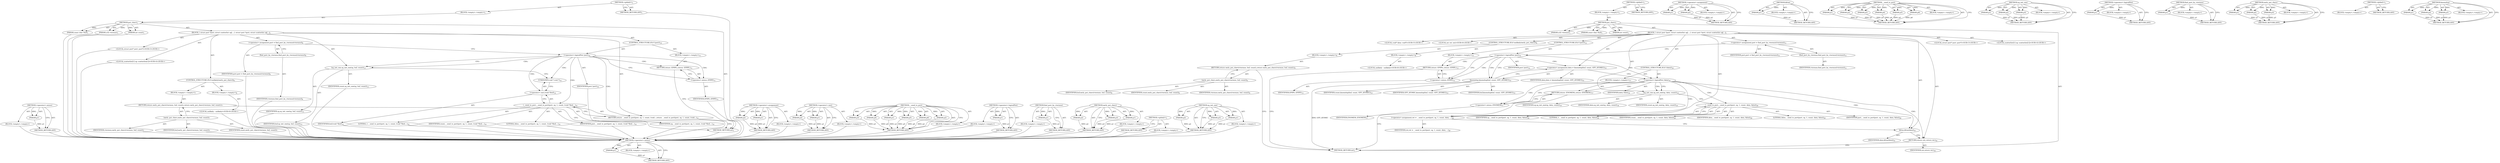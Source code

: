 digraph "kmemdup" {
vulnerable_97 [label=<(METHOD,&lt;operator&gt;.minus)>];
vulnerable_98 [label=<(PARAM,p1)>];
vulnerable_99 [label=<(BLOCK,&lt;empty&gt;,&lt;empty&gt;)>];
vulnerable_100 [label=<(METHOD_RETURN,ANY)>];
vulnerable_6 [label=<(METHOD,&lt;global&gt;)<SUB>1</SUB>>];
vulnerable_7 [label=<(BLOCK,&lt;empty&gt;,&lt;empty&gt;)<SUB>1</SUB>>];
vulnerable_8 [label=<(METHOD,put_chars)<SUB>1</SUB>>];
vulnerable_9 [label=<(PARAM,u32 vtermno)<SUB>1</SUB>>];
vulnerable_10 [label=<(PARAM,const char *buf)<SUB>1</SUB>>];
vulnerable_11 [label=<(PARAM,int count)<SUB>1</SUB>>];
vulnerable_12 [label=<(BLOCK,{
 	struct port *port;
 	struct scatterlist sg[...,{
 	struct port *port;
 	struct scatterlist sg[...)<SUB>2</SUB>>];
vulnerable_13 [label="<(LOCAL,struct port* port: port*)<SUB>3</SUB>>"];
vulnerable_14 [label="<(LOCAL,scatterlist[1] sg: scatterlist[1])<SUB>4</SUB>>"];
vulnerable_15 [label=<(CONTROL_STRUCTURE,IF,if (unlikely(early_put_chars)))<SUB>6</SUB>>];
vulnerable_16 [label=<(BLOCK,&lt;empty&gt;,&lt;empty&gt;)<SUB>6</SUB>>];
vulnerable_17 [label="<(LOCAL,unlikely : unlikely)<SUB>6</SUB>>"];
vulnerable_18 [label=<(BLOCK,&lt;empty&gt;,&lt;empty&gt;)<SUB>7</SUB>>];
vulnerable_19 [label=<(RETURN,return early_put_chars(vtermno, buf, count);,return early_put_chars(vtermno, buf, count);)<SUB>7</SUB>>];
vulnerable_20 [label=<(early_put_chars,early_put_chars(vtermno, buf, count))<SUB>7</SUB>>];
vulnerable_21 [label=<(IDENTIFIER,vtermno,early_put_chars(vtermno, buf, count))<SUB>7</SUB>>];
vulnerable_22 [label=<(IDENTIFIER,buf,early_put_chars(vtermno, buf, count))<SUB>7</SUB>>];
vulnerable_23 [label=<(IDENTIFIER,count,early_put_chars(vtermno, buf, count))<SUB>7</SUB>>];
vulnerable_24 [label=<(&lt;operator&gt;.assignment,port = find_port_by_vtermno(vtermno))<SUB>9</SUB>>];
vulnerable_25 [label=<(IDENTIFIER,port,port = find_port_by_vtermno(vtermno))<SUB>9</SUB>>];
vulnerable_26 [label=<(find_port_by_vtermno,find_port_by_vtermno(vtermno))<SUB>9</SUB>>];
vulnerable_27 [label=<(IDENTIFIER,vtermno,find_port_by_vtermno(vtermno))<SUB>9</SUB>>];
vulnerable_28 [label=<(CONTROL_STRUCTURE,IF,if (!port))<SUB>10</SUB>>];
vulnerable_29 [label=<(&lt;operator&gt;.logicalNot,!port)<SUB>10</SUB>>];
vulnerable_30 [label=<(IDENTIFIER,port,!port)<SUB>10</SUB>>];
vulnerable_31 [label=<(BLOCK,&lt;empty&gt;,&lt;empty&gt;)<SUB>11</SUB>>];
vulnerable_32 [label=<(RETURN,return -EPIPE;,return -EPIPE;)<SUB>11</SUB>>];
vulnerable_33 [label=<(&lt;operator&gt;.minus,-EPIPE)<SUB>11</SUB>>];
vulnerable_34 [label=<(IDENTIFIER,EPIPE,-EPIPE)<SUB>11</SUB>>];
vulnerable_35 [label=<(sg_init_one,sg_init_one(sg, buf, count))<SUB>13</SUB>>];
vulnerable_36 [label=<(IDENTIFIER,sg,sg_init_one(sg, buf, count))<SUB>13</SUB>>];
vulnerable_37 [label=<(IDENTIFIER,buf,sg_init_one(sg, buf, count))<SUB>13</SUB>>];
vulnerable_38 [label=<(IDENTIFIER,count,sg_init_one(sg, buf, count))<SUB>13</SUB>>];
vulnerable_39 [label=<(RETURN,return __send_to_port(port, sg, 1, count, (void...,return __send_to_port(port, sg, 1, count, (void...)<SUB>14</SUB>>];
vulnerable_40 [label=<(__send_to_port,__send_to_port(port, sg, 1, count, (void *)buf,...)<SUB>14</SUB>>];
vulnerable_41 [label=<(IDENTIFIER,port,__send_to_port(port, sg, 1, count, (void *)buf,...)<SUB>14</SUB>>];
vulnerable_42 [label=<(IDENTIFIER,sg,__send_to_port(port, sg, 1, count, (void *)buf,...)<SUB>14</SUB>>];
vulnerable_43 [label=<(LITERAL,1,__send_to_port(port, sg, 1, count, (void *)buf,...)<SUB>14</SUB>>];
vulnerable_44 [label=<(IDENTIFIER,count,__send_to_port(port, sg, 1, count, (void *)buf,...)<SUB>14</SUB>>];
vulnerable_45 [label=<(&lt;operator&gt;.cast,(void *)buf)<SUB>14</SUB>>];
vulnerable_46 [label=<(UNKNOWN,void *,void *)<SUB>14</SUB>>];
vulnerable_47 [label=<(IDENTIFIER,buf,(void *)buf)<SUB>14</SUB>>];
vulnerable_48 [label=<(LITERAL,false,__send_to_port(port, sg, 1, count, (void *)buf,...)<SUB>14</SUB>>];
vulnerable_49 [label=<(METHOD_RETURN,int)<SUB>1</SUB>>];
vulnerable_51 [label=<(METHOD_RETURN,ANY)<SUB>1</SUB>>];
vulnerable_84 [label=<(METHOD,&lt;operator&gt;.assignment)>];
vulnerable_85 [label=<(PARAM,p1)>];
vulnerable_86 [label=<(PARAM,p2)>];
vulnerable_87 [label=<(BLOCK,&lt;empty&gt;,&lt;empty&gt;)>];
vulnerable_88 [label=<(METHOD_RETURN,ANY)>];
vulnerable_116 [label=<(METHOD,&lt;operator&gt;.cast)>];
vulnerable_117 [label=<(PARAM,p1)>];
vulnerable_118 [label=<(PARAM,p2)>];
vulnerable_119 [label=<(BLOCK,&lt;empty&gt;,&lt;empty&gt;)>];
vulnerable_120 [label=<(METHOD_RETURN,ANY)>];
vulnerable_107 [label=<(METHOD,__send_to_port)>];
vulnerable_108 [label=<(PARAM,p1)>];
vulnerable_109 [label=<(PARAM,p2)>];
vulnerable_110 [label=<(PARAM,p3)>];
vulnerable_111 [label=<(PARAM,p4)>];
vulnerable_112 [label=<(PARAM,p5)>];
vulnerable_113 [label=<(PARAM,p6)>];
vulnerable_114 [label=<(BLOCK,&lt;empty&gt;,&lt;empty&gt;)>];
vulnerable_115 [label=<(METHOD_RETURN,ANY)>];
vulnerable_93 [label=<(METHOD,&lt;operator&gt;.logicalNot)>];
vulnerable_94 [label=<(PARAM,p1)>];
vulnerable_95 [label=<(BLOCK,&lt;empty&gt;,&lt;empty&gt;)>];
vulnerable_96 [label=<(METHOD_RETURN,ANY)>];
vulnerable_89 [label=<(METHOD,find_port_by_vtermno)>];
vulnerable_90 [label=<(PARAM,p1)>];
vulnerable_91 [label=<(BLOCK,&lt;empty&gt;,&lt;empty&gt;)>];
vulnerable_92 [label=<(METHOD_RETURN,ANY)>];
vulnerable_78 [label=<(METHOD,early_put_chars)>];
vulnerable_79 [label=<(PARAM,p1)>];
vulnerable_80 [label=<(PARAM,p2)>];
vulnerable_81 [label=<(PARAM,p3)>];
vulnerable_82 [label=<(BLOCK,&lt;empty&gt;,&lt;empty&gt;)>];
vulnerable_83 [label=<(METHOD_RETURN,ANY)>];
vulnerable_72 [label=<(METHOD,&lt;global&gt;)<SUB>1</SUB>>];
vulnerable_73 [label=<(BLOCK,&lt;empty&gt;,&lt;empty&gt;)>];
vulnerable_74 [label=<(METHOD_RETURN,ANY)>];
vulnerable_101 [label=<(METHOD,sg_init_one)>];
vulnerable_102 [label=<(PARAM,p1)>];
vulnerable_103 [label=<(PARAM,p2)>];
vulnerable_104 [label=<(PARAM,p3)>];
vulnerable_105 [label=<(BLOCK,&lt;empty&gt;,&lt;empty&gt;)>];
vulnerable_106 [label=<(METHOD_RETURN,ANY)>];
fixed_117 [label=<(METHOD,&lt;operator&gt;.minus)>];
fixed_118 [label=<(PARAM,p1)>];
fixed_119 [label=<(BLOCK,&lt;empty&gt;,&lt;empty&gt;)>];
fixed_120 [label=<(METHOD_RETURN,ANY)>];
fixed_6 [label=<(METHOD,&lt;global&gt;)<SUB>1</SUB>>];
fixed_7 [label=<(BLOCK,&lt;empty&gt;,&lt;empty&gt;)<SUB>1</SUB>>];
fixed_8 [label=<(METHOD,put_chars)<SUB>1</SUB>>];
fixed_9 [label=<(PARAM,u32 vtermno)<SUB>1</SUB>>];
fixed_10 [label=<(PARAM,const char *buf)<SUB>1</SUB>>];
fixed_11 [label=<(PARAM,int count)<SUB>1</SUB>>];
fixed_12 [label=<(BLOCK,{
 	struct port *port;
 	struct scatterlist sg[...,{
 	struct port *port;
 	struct scatterlist sg[...)<SUB>2</SUB>>];
fixed_13 [label="<(LOCAL,struct port* port: port*)<SUB>3</SUB>>"];
fixed_14 [label="<(LOCAL,scatterlist[1] sg: scatterlist[1])<SUB>4</SUB>>"];
fixed_15 [label="<(LOCAL,void* data: void*)<SUB>5</SUB>>"];
fixed_16 [label="<(LOCAL,int ret: int)<SUB>6</SUB>>"];
fixed_17 [label=<(CONTROL_STRUCTURE,IF,if (unlikely(early_put_chars)))<SUB>8</SUB>>];
fixed_18 [label=<(BLOCK,&lt;empty&gt;,&lt;empty&gt;)<SUB>8</SUB>>];
fixed_19 [label="<(LOCAL,unlikely : unlikely)<SUB>8</SUB>>"];
fixed_20 [label=<(BLOCK,&lt;empty&gt;,&lt;empty&gt;)<SUB>9</SUB>>];
fixed_21 [label=<(RETURN,return early_put_chars(vtermno, buf, count);,return early_put_chars(vtermno, buf, count);)<SUB>9</SUB>>];
fixed_22 [label=<(early_put_chars,early_put_chars(vtermno, buf, count))<SUB>9</SUB>>];
fixed_23 [label=<(IDENTIFIER,vtermno,early_put_chars(vtermno, buf, count))<SUB>9</SUB>>];
fixed_24 [label=<(IDENTIFIER,buf,early_put_chars(vtermno, buf, count))<SUB>9</SUB>>];
fixed_25 [label=<(IDENTIFIER,count,early_put_chars(vtermno, buf, count))<SUB>9</SUB>>];
fixed_26 [label=<(&lt;operator&gt;.assignment,port = find_port_by_vtermno(vtermno))<SUB>11</SUB>>];
fixed_27 [label=<(IDENTIFIER,port,port = find_port_by_vtermno(vtermno))<SUB>11</SUB>>];
fixed_28 [label=<(find_port_by_vtermno,find_port_by_vtermno(vtermno))<SUB>11</SUB>>];
fixed_29 [label=<(IDENTIFIER,vtermno,find_port_by_vtermno(vtermno))<SUB>11</SUB>>];
fixed_30 [label=<(CONTROL_STRUCTURE,IF,if (!port))<SUB>12</SUB>>];
fixed_31 [label=<(&lt;operator&gt;.logicalNot,!port)<SUB>12</SUB>>];
fixed_32 [label=<(IDENTIFIER,port,!port)<SUB>12</SUB>>];
fixed_33 [label=<(BLOCK,&lt;empty&gt;,&lt;empty&gt;)<SUB>13</SUB>>];
fixed_34 [label=<(RETURN,return -EPIPE;,return -EPIPE;)<SUB>13</SUB>>];
fixed_35 [label=<(&lt;operator&gt;.minus,-EPIPE)<SUB>13</SUB>>];
fixed_36 [label=<(IDENTIFIER,EPIPE,-EPIPE)<SUB>13</SUB>>];
fixed_37 [label=<(&lt;operator&gt;.assignment,data = kmemdup(buf, count, GFP_ATOMIC))<SUB>15</SUB>>];
fixed_38 [label=<(IDENTIFIER,data,data = kmemdup(buf, count, GFP_ATOMIC))<SUB>15</SUB>>];
fixed_39 [label=<(kmemdup,kmemdup(buf, count, GFP_ATOMIC))<SUB>15</SUB>>];
fixed_40 [label=<(IDENTIFIER,buf,kmemdup(buf, count, GFP_ATOMIC))<SUB>15</SUB>>];
fixed_41 [label=<(IDENTIFIER,count,kmemdup(buf, count, GFP_ATOMIC))<SUB>15</SUB>>];
fixed_42 [label=<(IDENTIFIER,GFP_ATOMIC,kmemdup(buf, count, GFP_ATOMIC))<SUB>15</SUB>>];
fixed_43 [label=<(CONTROL_STRUCTURE,IF,if (!data))<SUB>16</SUB>>];
fixed_44 [label=<(&lt;operator&gt;.logicalNot,!data)<SUB>16</SUB>>];
fixed_45 [label=<(IDENTIFIER,data,!data)<SUB>16</SUB>>];
fixed_46 [label=<(BLOCK,&lt;empty&gt;,&lt;empty&gt;)<SUB>17</SUB>>];
fixed_47 [label=<(RETURN,return -ENOMEM;,return -ENOMEM;)<SUB>17</SUB>>];
fixed_48 [label=<(&lt;operator&gt;.minus,-ENOMEM)<SUB>17</SUB>>];
fixed_49 [label=<(IDENTIFIER,ENOMEM,-ENOMEM)<SUB>17</SUB>>];
fixed_50 [label=<(sg_init_one,sg_init_one(sg, data, count))<SUB>19</SUB>>];
fixed_51 [label=<(IDENTIFIER,sg,sg_init_one(sg, data, count))<SUB>19</SUB>>];
fixed_52 [label=<(IDENTIFIER,data,sg_init_one(sg, data, count))<SUB>19</SUB>>];
fixed_53 [label=<(IDENTIFIER,count,sg_init_one(sg, data, count))<SUB>19</SUB>>];
fixed_54 [label=<(&lt;operator&gt;.assignment,ret = __send_to_port(port, sg, 1, count, data, ...)<SUB>20</SUB>>];
fixed_55 [label=<(IDENTIFIER,ret,ret = __send_to_port(port, sg, 1, count, data, ...)<SUB>20</SUB>>];
fixed_56 [label=<(__send_to_port,__send_to_port(port, sg, 1, count, data, false))<SUB>20</SUB>>];
fixed_57 [label=<(IDENTIFIER,port,__send_to_port(port, sg, 1, count, data, false))<SUB>20</SUB>>];
fixed_58 [label=<(IDENTIFIER,sg,__send_to_port(port, sg, 1, count, data, false))<SUB>20</SUB>>];
fixed_59 [label=<(LITERAL,1,__send_to_port(port, sg, 1, count, data, false))<SUB>20</SUB>>];
fixed_60 [label=<(IDENTIFIER,count,__send_to_port(port, sg, 1, count, data, false))<SUB>20</SUB>>];
fixed_61 [label=<(IDENTIFIER,data,__send_to_port(port, sg, 1, count, data, false))<SUB>20</SUB>>];
fixed_62 [label=<(LITERAL,false,__send_to_port(port, sg, 1, count, data, false))<SUB>20</SUB>>];
fixed_63 [label=<(kfree,kfree(data))<SUB>21</SUB>>];
fixed_64 [label=<(IDENTIFIER,data,kfree(data))<SUB>21</SUB>>];
fixed_65 [label=<(RETURN,return ret;,return ret;)<SUB>22</SUB>>];
fixed_66 [label=<(IDENTIFIER,ret,return ret;)<SUB>22</SUB>>];
fixed_67 [label=<(METHOD_RETURN,int)<SUB>1</SUB>>];
fixed_69 [label=<(METHOD_RETURN,ANY)<SUB>1</SUB>>];
fixed_104 [label=<(METHOD,&lt;operator&gt;.assignment)>];
fixed_105 [label=<(PARAM,p1)>];
fixed_106 [label=<(PARAM,p2)>];
fixed_107 [label=<(BLOCK,&lt;empty&gt;,&lt;empty&gt;)>];
fixed_108 [label=<(METHOD_RETURN,ANY)>];
fixed_142 [label=<(METHOD,kfree)>];
fixed_143 [label=<(PARAM,p1)>];
fixed_144 [label=<(BLOCK,&lt;empty&gt;,&lt;empty&gt;)>];
fixed_145 [label=<(METHOD_RETURN,ANY)>];
fixed_133 [label=<(METHOD,__send_to_port)>];
fixed_134 [label=<(PARAM,p1)>];
fixed_135 [label=<(PARAM,p2)>];
fixed_136 [label=<(PARAM,p3)>];
fixed_137 [label=<(PARAM,p4)>];
fixed_138 [label=<(PARAM,p5)>];
fixed_139 [label=<(PARAM,p6)>];
fixed_140 [label=<(BLOCK,&lt;empty&gt;,&lt;empty&gt;)>];
fixed_141 [label=<(METHOD_RETURN,ANY)>];
fixed_127 [label=<(METHOD,sg_init_one)>];
fixed_128 [label=<(PARAM,p1)>];
fixed_129 [label=<(PARAM,p2)>];
fixed_130 [label=<(PARAM,p3)>];
fixed_131 [label=<(BLOCK,&lt;empty&gt;,&lt;empty&gt;)>];
fixed_132 [label=<(METHOD_RETURN,ANY)>];
fixed_113 [label=<(METHOD,&lt;operator&gt;.logicalNot)>];
fixed_114 [label=<(PARAM,p1)>];
fixed_115 [label=<(BLOCK,&lt;empty&gt;,&lt;empty&gt;)>];
fixed_116 [label=<(METHOD_RETURN,ANY)>];
fixed_109 [label=<(METHOD,find_port_by_vtermno)>];
fixed_110 [label=<(PARAM,p1)>];
fixed_111 [label=<(BLOCK,&lt;empty&gt;,&lt;empty&gt;)>];
fixed_112 [label=<(METHOD_RETURN,ANY)>];
fixed_98 [label=<(METHOD,early_put_chars)>];
fixed_99 [label=<(PARAM,p1)>];
fixed_100 [label=<(PARAM,p2)>];
fixed_101 [label=<(PARAM,p3)>];
fixed_102 [label=<(BLOCK,&lt;empty&gt;,&lt;empty&gt;)>];
fixed_103 [label=<(METHOD_RETURN,ANY)>];
fixed_92 [label=<(METHOD,&lt;global&gt;)<SUB>1</SUB>>];
fixed_93 [label=<(BLOCK,&lt;empty&gt;,&lt;empty&gt;)>];
fixed_94 [label=<(METHOD_RETURN,ANY)>];
fixed_121 [label=<(METHOD,kmemdup)>];
fixed_122 [label=<(PARAM,p1)>];
fixed_123 [label=<(PARAM,p2)>];
fixed_124 [label=<(PARAM,p3)>];
fixed_125 [label=<(BLOCK,&lt;empty&gt;,&lt;empty&gt;)>];
fixed_126 [label=<(METHOD_RETURN,ANY)>];
vulnerable_97 -> vulnerable_98  [key=0, label="AST: "];
vulnerable_97 -> vulnerable_98  [key=1, label="DDG: "];
vulnerable_97 -> vulnerable_99  [key=0, label="AST: "];
vulnerable_97 -> vulnerable_100  [key=0, label="AST: "];
vulnerable_97 -> vulnerable_100  [key=1, label="CFG: "];
vulnerable_98 -> vulnerable_100  [key=0, label="DDG: p1"];
vulnerable_99 -> fixed_117  [key=0];
vulnerable_100 -> fixed_117  [key=0];
vulnerable_6 -> vulnerable_7  [key=0, label="AST: "];
vulnerable_6 -> vulnerable_51  [key=0, label="AST: "];
vulnerable_6 -> vulnerable_51  [key=1, label="CFG: "];
vulnerable_7 -> vulnerable_8  [key=0, label="AST: "];
vulnerable_8 -> vulnerable_9  [key=0, label="AST: "];
vulnerable_8 -> vulnerable_9  [key=1, label="DDG: "];
vulnerable_8 -> vulnerable_10  [key=0, label="AST: "];
vulnerable_8 -> vulnerable_10  [key=1, label="DDG: "];
vulnerable_8 -> vulnerable_11  [key=0, label="AST: "];
vulnerable_8 -> vulnerable_11  [key=1, label="DDG: "];
vulnerable_8 -> vulnerable_12  [key=0, label="AST: "];
vulnerable_8 -> vulnerable_49  [key=0, label="AST: "];
vulnerable_9 -> fixed_117  [key=0];
vulnerable_10 -> fixed_117  [key=0];
vulnerable_11 -> fixed_117  [key=0];
vulnerable_12 -> vulnerable_13  [key=0, label="AST: "];
vulnerable_12 -> vulnerable_14  [key=0, label="AST: "];
vulnerable_12 -> vulnerable_15  [key=0, label="AST: "];
vulnerable_12 -> vulnerable_24  [key=0, label="AST: "];
vulnerable_12 -> vulnerable_28  [key=0, label="AST: "];
vulnerable_12 -> vulnerable_35  [key=0, label="AST: "];
vulnerable_12 -> vulnerable_39  [key=0, label="AST: "];
vulnerable_13 -> fixed_117  [key=0];
vulnerable_14 -> fixed_117  [key=0];
vulnerable_15 -> vulnerable_16  [key=0, label="AST: "];
vulnerable_15 -> vulnerable_18  [key=0, label="AST: "];
vulnerable_16 -> vulnerable_17  [key=0, label="AST: "];
vulnerable_17 -> fixed_117  [key=0];
vulnerable_18 -> vulnerable_19  [key=0, label="AST: "];
vulnerable_19 -> vulnerable_20  [key=0, label="AST: "];
vulnerable_19 -> vulnerable_49  [key=0, label="CFG: "];
vulnerable_20 -> vulnerable_21  [key=0, label="AST: "];
vulnerable_20 -> vulnerable_22  [key=0, label="AST: "];
vulnerable_20 -> vulnerable_23  [key=0, label="AST: "];
vulnerable_20 -> vulnerable_19  [key=0, label="CFG: "];
vulnerable_21 -> fixed_117  [key=0];
vulnerable_22 -> fixed_117  [key=0];
vulnerable_23 -> fixed_117  [key=0];
vulnerable_24 -> vulnerable_25  [key=0, label="AST: "];
vulnerable_24 -> vulnerable_26  [key=0, label="AST: "];
vulnerable_24 -> vulnerable_29  [key=0, label="CFG: "];
vulnerable_25 -> fixed_117  [key=0];
vulnerable_26 -> vulnerable_27  [key=0, label="AST: "];
vulnerable_26 -> vulnerable_24  [key=0, label="CFG: "];
vulnerable_27 -> fixed_117  [key=0];
vulnerable_28 -> vulnerable_29  [key=0, label="AST: "];
vulnerable_28 -> vulnerable_31  [key=0, label="AST: "];
vulnerable_29 -> vulnerable_30  [key=0, label="AST: "];
vulnerable_29 -> vulnerable_33  [key=0, label="CFG: "];
vulnerable_29 -> vulnerable_33  [key=1, label="CDG: "];
vulnerable_29 -> vulnerable_35  [key=0, label="CFG: "];
vulnerable_29 -> vulnerable_35  [key=1, label="CDG: "];
vulnerable_29 -> vulnerable_40  [key=0, label="CDG: "];
vulnerable_29 -> vulnerable_32  [key=0, label="CDG: "];
vulnerable_29 -> vulnerable_46  [key=0, label="CDG: "];
vulnerable_29 -> vulnerable_45  [key=0, label="CDG: "];
vulnerable_29 -> vulnerable_39  [key=0, label="CDG: "];
vulnerable_30 -> fixed_117  [key=0];
vulnerable_31 -> vulnerable_32  [key=0, label="AST: "];
vulnerable_32 -> vulnerable_33  [key=0, label="AST: "];
vulnerable_32 -> vulnerable_49  [key=0, label="CFG: "];
vulnerable_33 -> vulnerable_34  [key=0, label="AST: "];
vulnerable_33 -> vulnerable_32  [key=0, label="CFG: "];
vulnerable_34 -> fixed_117  [key=0];
vulnerable_35 -> vulnerable_36  [key=0, label="AST: "];
vulnerable_35 -> vulnerable_37  [key=0, label="AST: "];
vulnerable_35 -> vulnerable_38  [key=0, label="AST: "];
vulnerable_35 -> vulnerable_46  [key=0, label="CFG: "];
vulnerable_36 -> fixed_117  [key=0];
vulnerable_37 -> fixed_117  [key=0];
vulnerable_38 -> fixed_117  [key=0];
vulnerable_39 -> vulnerable_40  [key=0, label="AST: "];
vulnerable_39 -> vulnerable_49  [key=0, label="CFG: "];
vulnerable_40 -> vulnerable_41  [key=0, label="AST: "];
vulnerable_40 -> vulnerable_42  [key=0, label="AST: "];
vulnerable_40 -> vulnerable_43  [key=0, label="AST: "];
vulnerable_40 -> vulnerable_44  [key=0, label="AST: "];
vulnerable_40 -> vulnerable_45  [key=0, label="AST: "];
vulnerable_40 -> vulnerable_48  [key=0, label="AST: "];
vulnerable_40 -> vulnerable_39  [key=0, label="CFG: "];
vulnerable_41 -> fixed_117  [key=0];
vulnerable_42 -> fixed_117  [key=0];
vulnerable_43 -> fixed_117  [key=0];
vulnerable_44 -> fixed_117  [key=0];
vulnerable_45 -> vulnerable_46  [key=0, label="AST: "];
vulnerable_45 -> vulnerable_47  [key=0, label="AST: "];
vulnerable_45 -> vulnerable_40  [key=0, label="CFG: "];
vulnerable_46 -> vulnerable_45  [key=0, label="CFG: "];
vulnerable_47 -> fixed_117  [key=0];
vulnerable_48 -> fixed_117  [key=0];
vulnerable_49 -> fixed_117  [key=0];
vulnerable_51 -> fixed_117  [key=0];
vulnerable_84 -> vulnerable_85  [key=0, label="AST: "];
vulnerable_84 -> vulnerable_85  [key=1, label="DDG: "];
vulnerable_84 -> vulnerable_87  [key=0, label="AST: "];
vulnerable_84 -> vulnerable_86  [key=0, label="AST: "];
vulnerable_84 -> vulnerable_86  [key=1, label="DDG: "];
vulnerable_84 -> vulnerable_88  [key=0, label="AST: "];
vulnerable_84 -> vulnerable_88  [key=1, label="CFG: "];
vulnerable_85 -> vulnerable_88  [key=0, label="DDG: p1"];
vulnerable_86 -> vulnerable_88  [key=0, label="DDG: p2"];
vulnerable_87 -> fixed_117  [key=0];
vulnerable_88 -> fixed_117  [key=0];
vulnerable_116 -> vulnerable_117  [key=0, label="AST: "];
vulnerable_116 -> vulnerable_117  [key=1, label="DDG: "];
vulnerable_116 -> vulnerable_119  [key=0, label="AST: "];
vulnerable_116 -> vulnerable_118  [key=0, label="AST: "];
vulnerable_116 -> vulnerable_118  [key=1, label="DDG: "];
vulnerable_116 -> vulnerable_120  [key=0, label="AST: "];
vulnerable_116 -> vulnerable_120  [key=1, label="CFG: "];
vulnerable_117 -> vulnerable_120  [key=0, label="DDG: p1"];
vulnerable_118 -> vulnerable_120  [key=0, label="DDG: p2"];
vulnerable_119 -> fixed_117  [key=0];
vulnerable_120 -> fixed_117  [key=0];
vulnerable_107 -> vulnerable_108  [key=0, label="AST: "];
vulnerable_107 -> vulnerable_108  [key=1, label="DDG: "];
vulnerable_107 -> vulnerable_114  [key=0, label="AST: "];
vulnerable_107 -> vulnerable_109  [key=0, label="AST: "];
vulnerable_107 -> vulnerable_109  [key=1, label="DDG: "];
vulnerable_107 -> vulnerable_115  [key=0, label="AST: "];
vulnerable_107 -> vulnerable_115  [key=1, label="CFG: "];
vulnerable_107 -> vulnerable_110  [key=0, label="AST: "];
vulnerable_107 -> vulnerable_110  [key=1, label="DDG: "];
vulnerable_107 -> vulnerable_111  [key=0, label="AST: "];
vulnerable_107 -> vulnerable_111  [key=1, label="DDG: "];
vulnerable_107 -> vulnerable_112  [key=0, label="AST: "];
vulnerable_107 -> vulnerable_112  [key=1, label="DDG: "];
vulnerable_107 -> vulnerable_113  [key=0, label="AST: "];
vulnerable_107 -> vulnerable_113  [key=1, label="DDG: "];
vulnerable_108 -> vulnerable_115  [key=0, label="DDG: p1"];
vulnerable_109 -> vulnerable_115  [key=0, label="DDG: p2"];
vulnerable_110 -> vulnerable_115  [key=0, label="DDG: p3"];
vulnerable_111 -> vulnerable_115  [key=0, label="DDG: p4"];
vulnerable_112 -> vulnerable_115  [key=0, label="DDG: p5"];
vulnerable_113 -> vulnerable_115  [key=0, label="DDG: p6"];
vulnerable_114 -> fixed_117  [key=0];
vulnerable_115 -> fixed_117  [key=0];
vulnerable_93 -> vulnerable_94  [key=0, label="AST: "];
vulnerable_93 -> vulnerable_94  [key=1, label="DDG: "];
vulnerable_93 -> vulnerable_95  [key=0, label="AST: "];
vulnerable_93 -> vulnerable_96  [key=0, label="AST: "];
vulnerable_93 -> vulnerable_96  [key=1, label="CFG: "];
vulnerable_94 -> vulnerable_96  [key=0, label="DDG: p1"];
vulnerable_95 -> fixed_117  [key=0];
vulnerable_96 -> fixed_117  [key=0];
vulnerable_89 -> vulnerable_90  [key=0, label="AST: "];
vulnerable_89 -> vulnerable_90  [key=1, label="DDG: "];
vulnerable_89 -> vulnerable_91  [key=0, label="AST: "];
vulnerable_89 -> vulnerable_92  [key=0, label="AST: "];
vulnerable_89 -> vulnerable_92  [key=1, label="CFG: "];
vulnerable_90 -> vulnerable_92  [key=0, label="DDG: p1"];
vulnerable_91 -> fixed_117  [key=0];
vulnerable_92 -> fixed_117  [key=0];
vulnerable_78 -> vulnerable_79  [key=0, label="AST: "];
vulnerable_78 -> vulnerable_79  [key=1, label="DDG: "];
vulnerable_78 -> vulnerable_82  [key=0, label="AST: "];
vulnerable_78 -> vulnerable_80  [key=0, label="AST: "];
vulnerable_78 -> vulnerable_80  [key=1, label="DDG: "];
vulnerable_78 -> vulnerable_83  [key=0, label="AST: "];
vulnerable_78 -> vulnerable_83  [key=1, label="CFG: "];
vulnerable_78 -> vulnerable_81  [key=0, label="AST: "];
vulnerable_78 -> vulnerable_81  [key=1, label="DDG: "];
vulnerable_79 -> vulnerable_83  [key=0, label="DDG: p1"];
vulnerable_80 -> vulnerable_83  [key=0, label="DDG: p2"];
vulnerable_81 -> vulnerable_83  [key=0, label="DDG: p3"];
vulnerable_82 -> fixed_117  [key=0];
vulnerable_83 -> fixed_117  [key=0];
vulnerable_72 -> vulnerable_73  [key=0, label="AST: "];
vulnerable_72 -> vulnerable_74  [key=0, label="AST: "];
vulnerable_72 -> vulnerable_74  [key=1, label="CFG: "];
vulnerable_73 -> fixed_117  [key=0];
vulnerable_74 -> fixed_117  [key=0];
vulnerable_101 -> vulnerable_102  [key=0, label="AST: "];
vulnerable_101 -> vulnerable_102  [key=1, label="DDG: "];
vulnerable_101 -> vulnerable_105  [key=0, label="AST: "];
vulnerable_101 -> vulnerable_103  [key=0, label="AST: "];
vulnerable_101 -> vulnerable_103  [key=1, label="DDG: "];
vulnerable_101 -> vulnerable_106  [key=0, label="AST: "];
vulnerable_101 -> vulnerable_106  [key=1, label="CFG: "];
vulnerable_101 -> vulnerable_104  [key=0, label="AST: "];
vulnerable_101 -> vulnerable_104  [key=1, label="DDG: "];
vulnerable_102 -> vulnerable_106  [key=0, label="DDG: p1"];
vulnerable_103 -> vulnerable_106  [key=0, label="DDG: p2"];
vulnerable_104 -> vulnerable_106  [key=0, label="DDG: p3"];
vulnerable_105 -> fixed_117  [key=0];
vulnerable_106 -> fixed_117  [key=0];
fixed_117 -> fixed_118  [key=0, label="AST: "];
fixed_117 -> fixed_118  [key=1, label="DDG: "];
fixed_117 -> fixed_119  [key=0, label="AST: "];
fixed_117 -> fixed_120  [key=0, label="AST: "];
fixed_117 -> fixed_120  [key=1, label="CFG: "];
fixed_118 -> fixed_120  [key=0, label="DDG: p1"];
fixed_6 -> fixed_7  [key=0, label="AST: "];
fixed_6 -> fixed_69  [key=0, label="AST: "];
fixed_6 -> fixed_69  [key=1, label="CFG: "];
fixed_7 -> fixed_8  [key=0, label="AST: "];
fixed_8 -> fixed_9  [key=0, label="AST: "];
fixed_8 -> fixed_9  [key=1, label="DDG: "];
fixed_8 -> fixed_10  [key=0, label="AST: "];
fixed_8 -> fixed_10  [key=1, label="DDG: "];
fixed_8 -> fixed_11  [key=0, label="AST: "];
fixed_8 -> fixed_11  [key=1, label="DDG: "];
fixed_8 -> fixed_12  [key=0, label="AST: "];
fixed_8 -> fixed_67  [key=0, label="AST: "];
fixed_12 -> fixed_13  [key=0, label="AST: "];
fixed_12 -> fixed_14  [key=0, label="AST: "];
fixed_12 -> fixed_15  [key=0, label="AST: "];
fixed_12 -> fixed_16  [key=0, label="AST: "];
fixed_12 -> fixed_17  [key=0, label="AST: "];
fixed_12 -> fixed_26  [key=0, label="AST: "];
fixed_12 -> fixed_30  [key=0, label="AST: "];
fixed_12 -> fixed_37  [key=0, label="AST: "];
fixed_12 -> fixed_43  [key=0, label="AST: "];
fixed_12 -> fixed_50  [key=0, label="AST: "];
fixed_12 -> fixed_54  [key=0, label="AST: "];
fixed_12 -> fixed_63  [key=0, label="AST: "];
fixed_12 -> fixed_65  [key=0, label="AST: "];
fixed_17 -> fixed_18  [key=0, label="AST: "];
fixed_17 -> fixed_20  [key=0, label="AST: "];
fixed_18 -> fixed_19  [key=0, label="AST: "];
fixed_20 -> fixed_21  [key=0, label="AST: "];
fixed_21 -> fixed_22  [key=0, label="AST: "];
fixed_21 -> fixed_67  [key=0, label="CFG: "];
fixed_22 -> fixed_23  [key=0, label="AST: "];
fixed_22 -> fixed_24  [key=0, label="AST: "];
fixed_22 -> fixed_25  [key=0, label="AST: "];
fixed_22 -> fixed_21  [key=0, label="CFG: "];
fixed_26 -> fixed_27  [key=0, label="AST: "];
fixed_26 -> fixed_28  [key=0, label="AST: "];
fixed_26 -> fixed_31  [key=0, label="CFG: "];
fixed_28 -> fixed_29  [key=0, label="AST: "];
fixed_28 -> fixed_26  [key=0, label="CFG: "];
fixed_30 -> fixed_31  [key=0, label="AST: "];
fixed_30 -> fixed_33  [key=0, label="AST: "];
fixed_31 -> fixed_32  [key=0, label="AST: "];
fixed_31 -> fixed_35  [key=0, label="CFG: "];
fixed_31 -> fixed_35  [key=1, label="CDG: "];
fixed_31 -> fixed_39  [key=0, label="CFG: "];
fixed_31 -> fixed_39  [key=1, label="CDG: "];
fixed_31 -> fixed_34  [key=0, label="CDG: "];
fixed_31 -> fixed_37  [key=0, label="CDG: "];
fixed_31 -> fixed_44  [key=0, label="CDG: "];
fixed_33 -> fixed_34  [key=0, label="AST: "];
fixed_34 -> fixed_35  [key=0, label="AST: "];
fixed_34 -> fixed_67  [key=0, label="CFG: "];
fixed_35 -> fixed_36  [key=0, label="AST: "];
fixed_35 -> fixed_34  [key=0, label="CFG: "];
fixed_37 -> fixed_38  [key=0, label="AST: "];
fixed_37 -> fixed_39  [key=0, label="AST: "];
fixed_37 -> fixed_44  [key=0, label="CFG: "];
fixed_39 -> fixed_40  [key=0, label="AST: "];
fixed_39 -> fixed_41  [key=0, label="AST: "];
fixed_39 -> fixed_42  [key=0, label="AST: "];
fixed_39 -> fixed_37  [key=0, label="CFG: "];
fixed_39 -> fixed_67  [key=0, label="DDG: GFP_ATOMIC"];
fixed_43 -> fixed_44  [key=0, label="AST: "];
fixed_43 -> fixed_46  [key=0, label="AST: "];
fixed_44 -> fixed_45  [key=0, label="AST: "];
fixed_44 -> fixed_48  [key=0, label="CFG: "];
fixed_44 -> fixed_48  [key=1, label="CDG: "];
fixed_44 -> fixed_50  [key=0, label="CFG: "];
fixed_44 -> fixed_50  [key=1, label="CDG: "];
fixed_44 -> fixed_47  [key=0, label="CDG: "];
fixed_44 -> fixed_56  [key=0, label="CDG: "];
fixed_44 -> fixed_63  [key=0, label="CDG: "];
fixed_44 -> fixed_65  [key=0, label="CDG: "];
fixed_44 -> fixed_54  [key=0, label="CDG: "];
fixed_46 -> fixed_47  [key=0, label="AST: "];
fixed_47 -> fixed_48  [key=0, label="AST: "];
fixed_47 -> fixed_67  [key=0, label="CFG: "];
fixed_48 -> fixed_49  [key=0, label="AST: "];
fixed_48 -> fixed_47  [key=0, label="CFG: "];
fixed_50 -> fixed_51  [key=0, label="AST: "];
fixed_50 -> fixed_52  [key=0, label="AST: "];
fixed_50 -> fixed_53  [key=0, label="AST: "];
fixed_50 -> fixed_56  [key=0, label="CFG: "];
fixed_54 -> fixed_55  [key=0, label="AST: "];
fixed_54 -> fixed_56  [key=0, label="AST: "];
fixed_54 -> fixed_63  [key=0, label="CFG: "];
fixed_56 -> fixed_57  [key=0, label="AST: "];
fixed_56 -> fixed_58  [key=0, label="AST: "];
fixed_56 -> fixed_59  [key=0, label="AST: "];
fixed_56 -> fixed_60  [key=0, label="AST: "];
fixed_56 -> fixed_61  [key=0, label="AST: "];
fixed_56 -> fixed_62  [key=0, label="AST: "];
fixed_56 -> fixed_54  [key=0, label="CFG: "];
fixed_63 -> fixed_64  [key=0, label="AST: "];
fixed_63 -> fixed_65  [key=0, label="CFG: "];
fixed_65 -> fixed_66  [key=0, label="AST: "];
fixed_65 -> fixed_67  [key=0, label="CFG: "];
fixed_104 -> fixed_105  [key=0, label="AST: "];
fixed_104 -> fixed_105  [key=1, label="DDG: "];
fixed_104 -> fixed_107  [key=0, label="AST: "];
fixed_104 -> fixed_106  [key=0, label="AST: "];
fixed_104 -> fixed_106  [key=1, label="DDG: "];
fixed_104 -> fixed_108  [key=0, label="AST: "];
fixed_104 -> fixed_108  [key=1, label="CFG: "];
fixed_105 -> fixed_108  [key=0, label="DDG: p1"];
fixed_106 -> fixed_108  [key=0, label="DDG: p2"];
fixed_142 -> fixed_143  [key=0, label="AST: "];
fixed_142 -> fixed_143  [key=1, label="DDG: "];
fixed_142 -> fixed_144  [key=0, label="AST: "];
fixed_142 -> fixed_145  [key=0, label="AST: "];
fixed_142 -> fixed_145  [key=1, label="CFG: "];
fixed_143 -> fixed_145  [key=0, label="DDG: p1"];
fixed_133 -> fixed_134  [key=0, label="AST: "];
fixed_133 -> fixed_134  [key=1, label="DDG: "];
fixed_133 -> fixed_140  [key=0, label="AST: "];
fixed_133 -> fixed_135  [key=0, label="AST: "];
fixed_133 -> fixed_135  [key=1, label="DDG: "];
fixed_133 -> fixed_141  [key=0, label="AST: "];
fixed_133 -> fixed_141  [key=1, label="CFG: "];
fixed_133 -> fixed_136  [key=0, label="AST: "];
fixed_133 -> fixed_136  [key=1, label="DDG: "];
fixed_133 -> fixed_137  [key=0, label="AST: "];
fixed_133 -> fixed_137  [key=1, label="DDG: "];
fixed_133 -> fixed_138  [key=0, label="AST: "];
fixed_133 -> fixed_138  [key=1, label="DDG: "];
fixed_133 -> fixed_139  [key=0, label="AST: "];
fixed_133 -> fixed_139  [key=1, label="DDG: "];
fixed_134 -> fixed_141  [key=0, label="DDG: p1"];
fixed_135 -> fixed_141  [key=0, label="DDG: p2"];
fixed_136 -> fixed_141  [key=0, label="DDG: p3"];
fixed_137 -> fixed_141  [key=0, label="DDG: p4"];
fixed_138 -> fixed_141  [key=0, label="DDG: p5"];
fixed_139 -> fixed_141  [key=0, label="DDG: p6"];
fixed_127 -> fixed_128  [key=0, label="AST: "];
fixed_127 -> fixed_128  [key=1, label="DDG: "];
fixed_127 -> fixed_131  [key=0, label="AST: "];
fixed_127 -> fixed_129  [key=0, label="AST: "];
fixed_127 -> fixed_129  [key=1, label="DDG: "];
fixed_127 -> fixed_132  [key=0, label="AST: "];
fixed_127 -> fixed_132  [key=1, label="CFG: "];
fixed_127 -> fixed_130  [key=0, label="AST: "];
fixed_127 -> fixed_130  [key=1, label="DDG: "];
fixed_128 -> fixed_132  [key=0, label="DDG: p1"];
fixed_129 -> fixed_132  [key=0, label="DDG: p2"];
fixed_130 -> fixed_132  [key=0, label="DDG: p3"];
fixed_113 -> fixed_114  [key=0, label="AST: "];
fixed_113 -> fixed_114  [key=1, label="DDG: "];
fixed_113 -> fixed_115  [key=0, label="AST: "];
fixed_113 -> fixed_116  [key=0, label="AST: "];
fixed_113 -> fixed_116  [key=1, label="CFG: "];
fixed_114 -> fixed_116  [key=0, label="DDG: p1"];
fixed_109 -> fixed_110  [key=0, label="AST: "];
fixed_109 -> fixed_110  [key=1, label="DDG: "];
fixed_109 -> fixed_111  [key=0, label="AST: "];
fixed_109 -> fixed_112  [key=0, label="AST: "];
fixed_109 -> fixed_112  [key=1, label="CFG: "];
fixed_110 -> fixed_112  [key=0, label="DDG: p1"];
fixed_98 -> fixed_99  [key=0, label="AST: "];
fixed_98 -> fixed_99  [key=1, label="DDG: "];
fixed_98 -> fixed_102  [key=0, label="AST: "];
fixed_98 -> fixed_100  [key=0, label="AST: "];
fixed_98 -> fixed_100  [key=1, label="DDG: "];
fixed_98 -> fixed_103  [key=0, label="AST: "];
fixed_98 -> fixed_103  [key=1, label="CFG: "];
fixed_98 -> fixed_101  [key=0, label="AST: "];
fixed_98 -> fixed_101  [key=1, label="DDG: "];
fixed_99 -> fixed_103  [key=0, label="DDG: p1"];
fixed_100 -> fixed_103  [key=0, label="DDG: p2"];
fixed_101 -> fixed_103  [key=0, label="DDG: p3"];
fixed_92 -> fixed_93  [key=0, label="AST: "];
fixed_92 -> fixed_94  [key=0, label="AST: "];
fixed_92 -> fixed_94  [key=1, label="CFG: "];
fixed_121 -> fixed_122  [key=0, label="AST: "];
fixed_121 -> fixed_122  [key=1, label="DDG: "];
fixed_121 -> fixed_125  [key=0, label="AST: "];
fixed_121 -> fixed_123  [key=0, label="AST: "];
fixed_121 -> fixed_123  [key=1, label="DDG: "];
fixed_121 -> fixed_126  [key=0, label="AST: "];
fixed_121 -> fixed_126  [key=1, label="CFG: "];
fixed_121 -> fixed_124  [key=0, label="AST: "];
fixed_121 -> fixed_124  [key=1, label="DDG: "];
fixed_122 -> fixed_126  [key=0, label="DDG: p1"];
fixed_123 -> fixed_126  [key=0, label="DDG: p2"];
fixed_124 -> fixed_126  [key=0, label="DDG: p3"];
}
